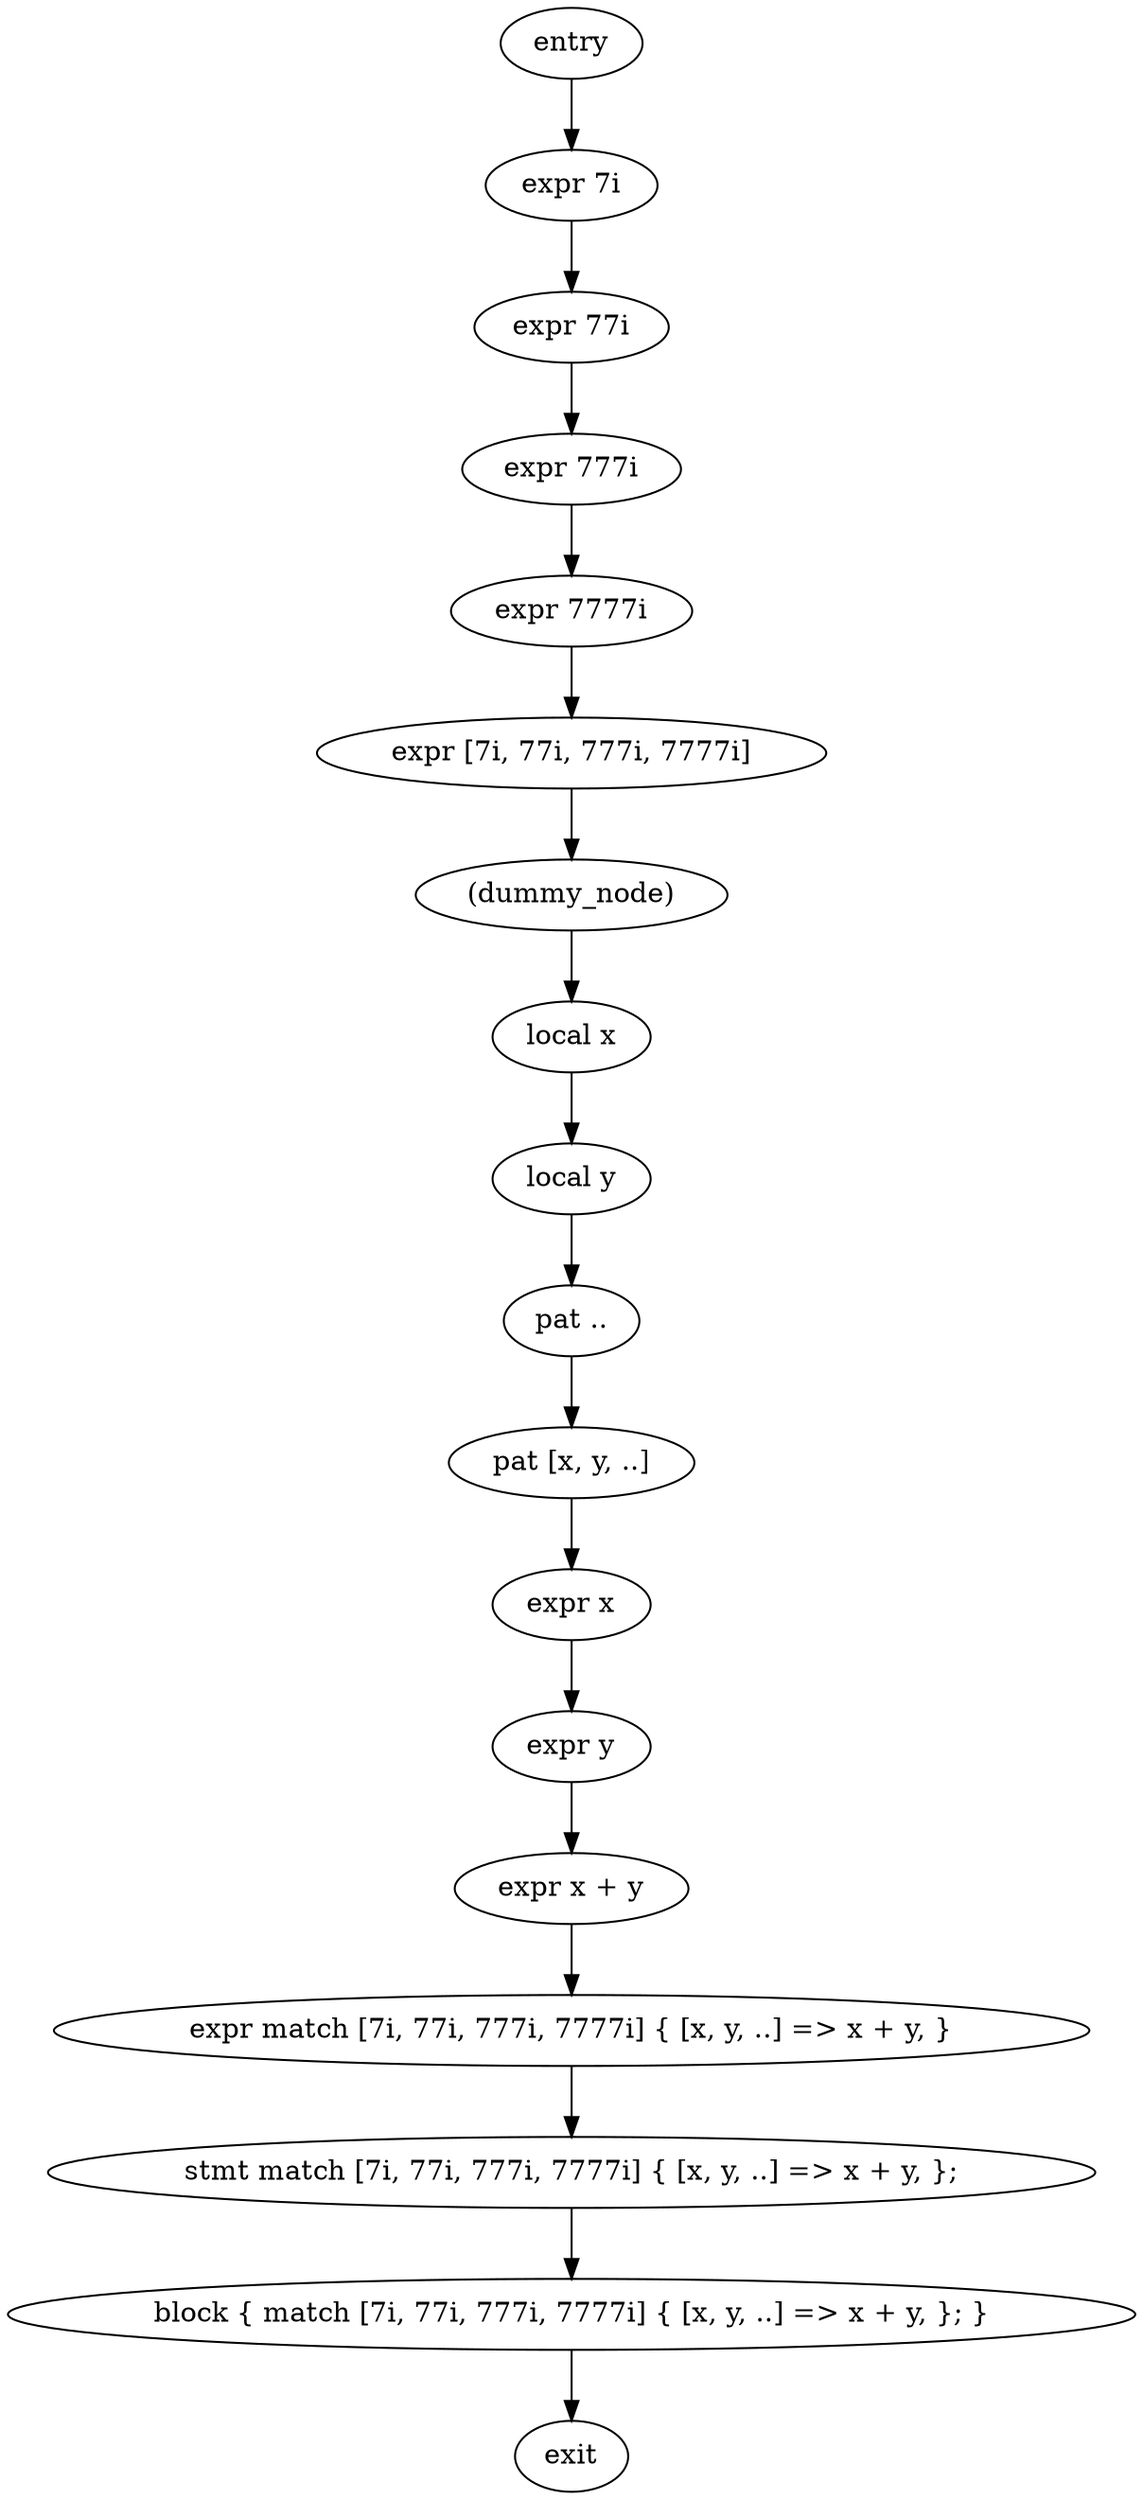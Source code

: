digraph block {
    N0[label="entry"];
    N1[label="exit"];
    N2[label="expr 7i"];
    N3[label="expr 77i"];
    N4[label="expr 777i"];
    N5[label="expr 7777i"];
    N6[label="expr [7i, 77i, 777i, 7777i]"];
    N7[label="expr match [7i, 77i, 777i, 7777i] { [x, y, ..] => x + y, }"];
    N8[label="(dummy_node)"];
    N9[label="local x"];
    N10[label="local y"];
    N11[label="pat .."];
    N12[label="pat [x, y, ..]"];
    N13[label="expr x"];
    N14[label="expr y"];
    N15[label="expr x + y"];
    N16[label="stmt match [7i, 77i, 777i, 7777i] { [x, y, ..] => x + y, };"];
    N17[label="block { match [7i, 77i, 777i, 7777i] { [x, y, ..] => x + y, }; }"];
    N0 -> N2;
    N2 -> N3;
    N3 -> N4;
    N4 -> N5;
    N5 -> N6;
    N6 -> N8;
    N8 -> N9;
    N9 -> N10;
    N10 -> N11;
    N11 -> N12;
    N12 -> N13;
    N13 -> N14;
    N14 -> N15;
    N15 -> N7;
    N7 -> N16;
    N16 -> N17;
    N17 -> N1;
}
